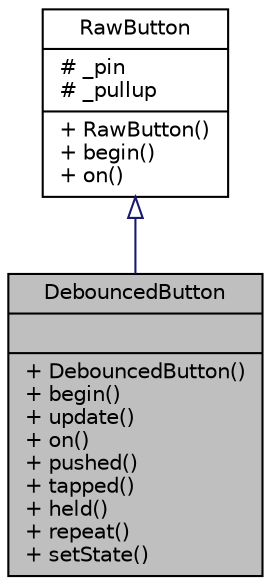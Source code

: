 digraph "DebouncedButton"
{
  edge [fontname="Helvetica",fontsize="10",labelfontname="Helvetica",labelfontsize="10"];
  node [fontname="Helvetica",fontsize="10",shape=record];
  Node0 [label="{DebouncedButton\n||+ DebouncedButton()\l+ begin()\l+ update()\l+ on()\l+ pushed()\l+ tapped()\l+ held()\l+ repeat()\l+ setState()\l}",height=0.2,width=0.4,color="black", fillcolor="grey75", style="filled", fontcolor="black"];
  Node1 -> Node0 [dir="back",color="midnightblue",fontsize="10",style="solid",arrowtail="onormal",fontname="Helvetica"];
  Node1 [label="{RawButton\n|# _pin\l# _pullup\l|+ RawButton()\l+ begin()\l+ on()\l}",height=0.2,width=0.4,color="black", fillcolor="white", style="filled",URL="$classRawButton.html",tooltip="Basic instantaneous button. "];
}
